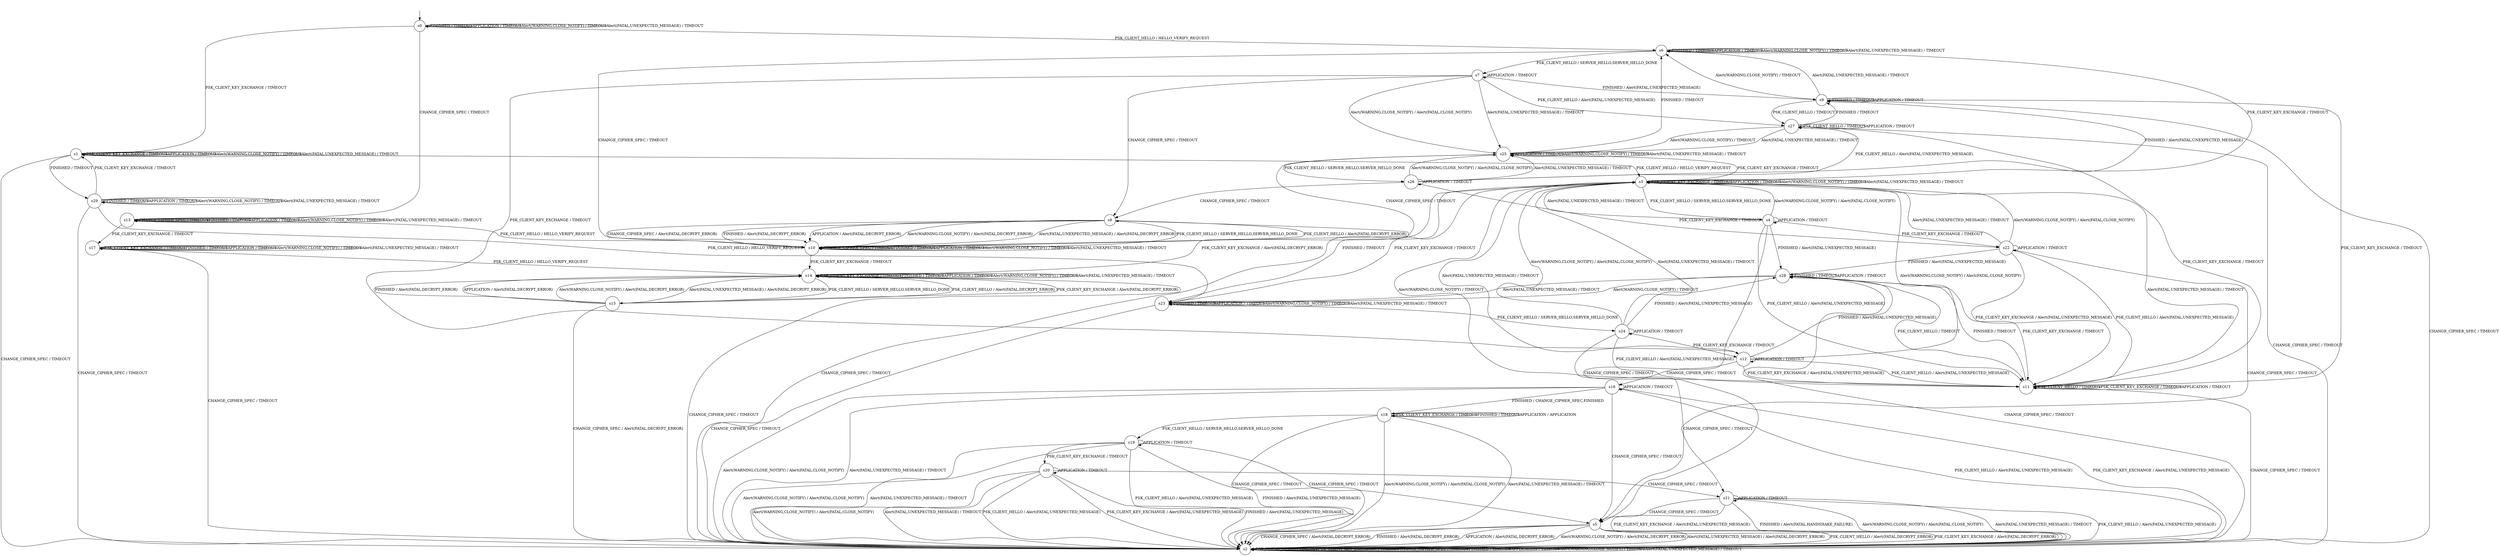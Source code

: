 digraph g {
__start0 [label="" shape="none"];

	s0 [shape="circle" label="s0"];
	s1 [shape="circle" label="s1"];
	s2 [shape="circle" label="s2"];
	s3 [shape="circle" label="s3"];
	s4 [shape="circle" label="s4"];
	s5 [shape="circle" label="s5"];
	s6 [shape="circle" label="s6"];
	s7 [shape="circle" label="s7"];
	s8 [shape="circle" label="s8"];
	s9 [shape="circle" label="s9"];
	s10 [shape="circle" label="s10"];
	s11 [shape="circle" label="s11"];
	s12 [shape="circle" label="s12"];
	s13 [shape="circle" label="s13"];
	s14 [shape="circle" label="s14"];
	s15 [shape="circle" label="s15"];
	s16 [shape="circle" label="s16"];
	s17 [shape="circle" label="s17"];
	s18 [shape="circle" label="s18"];
	s19 [shape="circle" label="s19"];
	s20 [shape="circle" label="s20"];
	s21 [shape="circle" label="s21"];
	s22 [shape="circle" label="s22"];
	s23 [shape="circle" label="s23"];
	s24 [shape="circle" label="s24"];
	s25 [shape="circle" label="s25"];
	s26 [shape="circle" label="s26"];
	s27 [shape="circle" label="s27"];
	s28 [shape="circle" label="s28"];
	s29 [shape="circle" label="s29"];
	s0 -> s6 [label="PSK_CLIENT_HELLO / HELLO_VERIFY_REQUEST"];
	s0 -> s1 [label="PSK_CLIENT_KEY_EXCHANGE / TIMEOUT"];
	s0 -> s13 [label="CHANGE_CIPHER_SPEC / TIMEOUT"];
	s0 -> s0 [label="FINISHED / TIMEOUT"];
	s0 -> s0 [label="APPLICATION / TIMEOUT"];
	s0 -> s0 [label="Alert(WARNING,CLOSE_NOTIFY) / TIMEOUT"];
	s0 -> s0 [label="Alert(FATAL,UNEXPECTED_MESSAGE) / TIMEOUT"];
	s1 -> s3 [label="PSK_CLIENT_HELLO / HELLO_VERIFY_REQUEST"];
	s1 -> s1 [label="PSK_CLIENT_KEY_EXCHANGE / TIMEOUT"];
	s1 -> s2 [label="CHANGE_CIPHER_SPEC / TIMEOUT"];
	s1 -> s29 [label="FINISHED / TIMEOUT"];
	s1 -> s1 [label="APPLICATION / TIMEOUT"];
	s1 -> s1 [label="Alert(WARNING,CLOSE_NOTIFY) / TIMEOUT"];
	s1 -> s1 [label="Alert(FATAL,UNEXPECTED_MESSAGE) / TIMEOUT"];
	s2 -> s2 [label="PSK_CLIENT_HELLO / TIMEOUT"];
	s2 -> s2 [label="PSK_CLIENT_KEY_EXCHANGE / TIMEOUT"];
	s2 -> s2 [label="CHANGE_CIPHER_SPEC / TIMEOUT"];
	s2 -> s2 [label="FINISHED / TIMEOUT"];
	s2 -> s2 [label="APPLICATION / TIMEOUT"];
	s2 -> s2 [label="Alert(WARNING,CLOSE_NOTIFY) / TIMEOUT"];
	s2 -> s2 [label="Alert(FATAL,UNEXPECTED_MESSAGE) / TIMEOUT"];
	s3 -> s4 [label="PSK_CLIENT_HELLO / SERVER_HELLO,SERVER_HELLO_DONE"];
	s3 -> s3 [label="PSK_CLIENT_KEY_EXCHANGE / TIMEOUT"];
	s3 -> s2 [label="CHANGE_CIPHER_SPEC / TIMEOUT"];
	s3 -> s23 [label="FINISHED / TIMEOUT"];
	s3 -> s3 [label="APPLICATION / TIMEOUT"];
	s3 -> s3 [label="Alert(WARNING,CLOSE_NOTIFY) / TIMEOUT"];
	s3 -> s3 [label="Alert(FATAL,UNEXPECTED_MESSAGE) / TIMEOUT"];
	s4 -> s11 [label="PSK_CLIENT_HELLO / Alert(FATAL,UNEXPECTED_MESSAGE)"];
	s4 -> s22 [label="PSK_CLIENT_KEY_EXCHANGE / TIMEOUT"];
	s4 -> s5 [label="CHANGE_CIPHER_SPEC / TIMEOUT"];
	s4 -> s28 [label="FINISHED / Alert(FATAL,UNEXPECTED_MESSAGE)"];
	s4 -> s4 [label="APPLICATION / TIMEOUT"];
	s4 -> s3 [label="Alert(WARNING,CLOSE_NOTIFY) / Alert(FATAL,CLOSE_NOTIFY)"];
	s4 -> s3 [label="Alert(FATAL,UNEXPECTED_MESSAGE) / TIMEOUT"];
	s5 -> s2 [label="PSK_CLIENT_HELLO / Alert(FATAL,DECRYPT_ERROR)"];
	s5 -> s2 [label="PSK_CLIENT_KEY_EXCHANGE / Alert(FATAL,DECRYPT_ERROR)"];
	s5 -> s2 [label="CHANGE_CIPHER_SPEC / Alert(FATAL,DECRYPT_ERROR)"];
	s5 -> s2 [label="FINISHED / Alert(FATAL,DECRYPT_ERROR)"];
	s5 -> s2 [label="APPLICATION / Alert(FATAL,DECRYPT_ERROR)"];
	s5 -> s2 [label="Alert(WARNING,CLOSE_NOTIFY) / Alert(FATAL,DECRYPT_ERROR)"];
	s5 -> s2 [label="Alert(FATAL,UNEXPECTED_MESSAGE) / Alert(FATAL,DECRYPT_ERROR)"];
	s6 -> s7 [label="PSK_CLIENT_HELLO / SERVER_HELLO,SERVER_HELLO_DONE"];
	s6 -> s3 [label="PSK_CLIENT_KEY_EXCHANGE / TIMEOUT"];
	s6 -> s10 [label="CHANGE_CIPHER_SPEC / TIMEOUT"];
	s6 -> s6 [label="FINISHED / TIMEOUT"];
	s6 -> s6 [label="APPLICATION / TIMEOUT"];
	s6 -> s6 [label="Alert(WARNING,CLOSE_NOTIFY) / TIMEOUT"];
	s6 -> s6 [label="Alert(FATAL,UNEXPECTED_MESSAGE) / TIMEOUT"];
	s7 -> s27 [label="PSK_CLIENT_HELLO / Alert(FATAL,UNEXPECTED_MESSAGE)"];
	s7 -> s12 [label="PSK_CLIENT_KEY_EXCHANGE / TIMEOUT"];
	s7 -> s8 [label="CHANGE_CIPHER_SPEC / TIMEOUT"];
	s7 -> s9 [label="FINISHED / Alert(FATAL,UNEXPECTED_MESSAGE)"];
	s7 -> s7 [label="APPLICATION / TIMEOUT"];
	s7 -> s25 [label="Alert(WARNING,CLOSE_NOTIFY) / Alert(FATAL,CLOSE_NOTIFY)"];
	s7 -> s25 [label="Alert(FATAL,UNEXPECTED_MESSAGE) / TIMEOUT"];
	s8 -> s10 [label="PSK_CLIENT_HELLO / Alert(FATAL,DECRYPT_ERROR)"];
	s8 -> s14 [label="PSK_CLIENT_KEY_EXCHANGE / Alert(FATAL,DECRYPT_ERROR)"];
	s8 -> s10 [label="CHANGE_CIPHER_SPEC / Alert(FATAL,DECRYPT_ERROR)"];
	s8 -> s10 [label="FINISHED / Alert(FATAL,DECRYPT_ERROR)"];
	s8 -> s10 [label="APPLICATION / Alert(FATAL,DECRYPT_ERROR)"];
	s8 -> s10 [label="Alert(WARNING,CLOSE_NOTIFY) / Alert(FATAL,DECRYPT_ERROR)"];
	s8 -> s10 [label="Alert(FATAL,UNEXPECTED_MESSAGE) / Alert(FATAL,DECRYPT_ERROR)"];
	s9 -> s27 [label="PSK_CLIENT_HELLO / TIMEOUT"];
	s9 -> s11 [label="PSK_CLIENT_KEY_EXCHANGE / TIMEOUT"];
	s9 -> s2 [label="CHANGE_CIPHER_SPEC / TIMEOUT"];
	s9 -> s9 [label="FINISHED / TIMEOUT"];
	s9 -> s9 [label="APPLICATION / TIMEOUT"];
	s9 -> s6 [label="Alert(WARNING,CLOSE_NOTIFY) / TIMEOUT"];
	s9 -> s6 [label="Alert(FATAL,UNEXPECTED_MESSAGE) / TIMEOUT"];
	s10 -> s8 [label="PSK_CLIENT_HELLO / SERVER_HELLO,SERVER_HELLO_DONE"];
	s10 -> s14 [label="PSK_CLIENT_KEY_EXCHANGE / TIMEOUT"];
	s10 -> s10 [label="CHANGE_CIPHER_SPEC / TIMEOUT"];
	s10 -> s10 [label="FINISHED / TIMEOUT"];
	s10 -> s10 [label="APPLICATION / TIMEOUT"];
	s10 -> s10 [label="Alert(WARNING,CLOSE_NOTIFY) / TIMEOUT"];
	s10 -> s10 [label="Alert(FATAL,UNEXPECTED_MESSAGE) / TIMEOUT"];
	s11 -> s11 [label="PSK_CLIENT_HELLO / TIMEOUT"];
	s11 -> s11 [label="PSK_CLIENT_KEY_EXCHANGE / TIMEOUT"];
	s11 -> s2 [label="CHANGE_CIPHER_SPEC / TIMEOUT"];
	s11 -> s28 [label="FINISHED / TIMEOUT"];
	s11 -> s11 [label="APPLICATION / TIMEOUT"];
	s11 -> s3 [label="Alert(WARNING,CLOSE_NOTIFY) / TIMEOUT"];
	s11 -> s3 [label="Alert(FATAL,UNEXPECTED_MESSAGE) / TIMEOUT"];
	s12 -> s11 [label="PSK_CLIENT_HELLO / Alert(FATAL,UNEXPECTED_MESSAGE)"];
	s12 -> s11 [label="PSK_CLIENT_KEY_EXCHANGE / Alert(FATAL,UNEXPECTED_MESSAGE)"];
	s12 -> s16 [label="CHANGE_CIPHER_SPEC / TIMEOUT"];
	s12 -> s28 [label="FINISHED / Alert(FATAL,UNEXPECTED_MESSAGE)"];
	s12 -> s12 [label="APPLICATION / TIMEOUT"];
	s12 -> s3 [label="Alert(WARNING,CLOSE_NOTIFY) / Alert(FATAL,CLOSE_NOTIFY)"];
	s12 -> s3 [label="Alert(FATAL,UNEXPECTED_MESSAGE) / TIMEOUT"];
	s13 -> s10 [label="PSK_CLIENT_HELLO / HELLO_VERIFY_REQUEST"];
	s13 -> s17 [label="PSK_CLIENT_KEY_EXCHANGE / TIMEOUT"];
	s13 -> s13 [label="CHANGE_CIPHER_SPEC / TIMEOUT"];
	s13 -> s13 [label="FINISHED / TIMEOUT"];
	s13 -> s13 [label="APPLICATION / TIMEOUT"];
	s13 -> s13 [label="Alert(WARNING,CLOSE_NOTIFY) / TIMEOUT"];
	s13 -> s13 [label="Alert(FATAL,UNEXPECTED_MESSAGE) / TIMEOUT"];
	s14 -> s15 [label="PSK_CLIENT_HELLO / SERVER_HELLO,SERVER_HELLO_DONE"];
	s14 -> s14 [label="PSK_CLIENT_KEY_EXCHANGE / TIMEOUT"];
	s14 -> s2 [label="CHANGE_CIPHER_SPEC / TIMEOUT"];
	s14 -> s14 [label="FINISHED / TIMEOUT"];
	s14 -> s14 [label="APPLICATION / TIMEOUT"];
	s14 -> s14 [label="Alert(WARNING,CLOSE_NOTIFY) / TIMEOUT"];
	s14 -> s14 [label="Alert(FATAL,UNEXPECTED_MESSAGE) / TIMEOUT"];
	s15 -> s14 [label="PSK_CLIENT_HELLO / Alert(FATAL,DECRYPT_ERROR)"];
	s15 -> s14 [label="PSK_CLIENT_KEY_EXCHANGE / Alert(FATAL,DECRYPT_ERROR)"];
	s15 -> s2 [label="CHANGE_CIPHER_SPEC / Alert(FATAL,DECRYPT_ERROR)"];
	s15 -> s14 [label="FINISHED / Alert(FATAL,DECRYPT_ERROR)"];
	s15 -> s14 [label="APPLICATION / Alert(FATAL,DECRYPT_ERROR)"];
	s15 -> s14 [label="Alert(WARNING,CLOSE_NOTIFY) / Alert(FATAL,DECRYPT_ERROR)"];
	s15 -> s14 [label="Alert(FATAL,UNEXPECTED_MESSAGE) / Alert(FATAL,DECRYPT_ERROR)"];
	s16 -> s2 [label="PSK_CLIENT_HELLO / Alert(FATAL,UNEXPECTED_MESSAGE)"];
	s16 -> s2 [label="PSK_CLIENT_KEY_EXCHANGE / Alert(FATAL,UNEXPECTED_MESSAGE)"];
	s16 -> s5 [label="CHANGE_CIPHER_SPEC / TIMEOUT"];
	s16 -> s18 [label="FINISHED / CHANGE_CIPHER_SPEC,FINISHED"];
	s16 -> s16 [label="APPLICATION / TIMEOUT"];
	s16 -> s2 [label="Alert(WARNING,CLOSE_NOTIFY) / Alert(FATAL,CLOSE_NOTIFY)"];
	s16 -> s2 [label="Alert(FATAL,UNEXPECTED_MESSAGE) / TIMEOUT"];
	s17 -> s14 [label="PSK_CLIENT_HELLO / HELLO_VERIFY_REQUEST"];
	s17 -> s17 [label="PSK_CLIENT_KEY_EXCHANGE / TIMEOUT"];
	s17 -> s2 [label="CHANGE_CIPHER_SPEC / TIMEOUT"];
	s17 -> s17 [label="FINISHED / TIMEOUT"];
	s17 -> s17 [label="APPLICATION / TIMEOUT"];
	s17 -> s17 [label="Alert(WARNING,CLOSE_NOTIFY) / TIMEOUT"];
	s17 -> s17 [label="Alert(FATAL,UNEXPECTED_MESSAGE) / TIMEOUT"];
	s18 -> s19 [label="PSK_CLIENT_HELLO / SERVER_HELLO,SERVER_HELLO_DONE"];
	s18 -> s18 [label="PSK_CLIENT_KEY_EXCHANGE / TIMEOUT"];
	s18 -> s2 [label="CHANGE_CIPHER_SPEC / TIMEOUT"];
	s18 -> s18 [label="FINISHED / TIMEOUT"];
	s18 -> s18 [label="APPLICATION / APPLICATION"];
	s18 -> s2 [label="Alert(WARNING,CLOSE_NOTIFY) / Alert(FATAL,CLOSE_NOTIFY)"];
	s18 -> s2 [label="Alert(FATAL,UNEXPECTED_MESSAGE) / TIMEOUT"];
	s19 -> s2 [label="PSK_CLIENT_HELLO / Alert(FATAL,UNEXPECTED_MESSAGE)"];
	s19 -> s20 [label="PSK_CLIENT_KEY_EXCHANGE / TIMEOUT"];
	s19 -> s5 [label="CHANGE_CIPHER_SPEC / TIMEOUT"];
	s19 -> s2 [label="FINISHED / Alert(FATAL,UNEXPECTED_MESSAGE)"];
	s19 -> s19 [label="APPLICATION / TIMEOUT"];
	s19 -> s2 [label="Alert(WARNING,CLOSE_NOTIFY) / Alert(FATAL,CLOSE_NOTIFY)"];
	s19 -> s2 [label="Alert(FATAL,UNEXPECTED_MESSAGE) / TIMEOUT"];
	s20 -> s2 [label="PSK_CLIENT_HELLO / Alert(FATAL,UNEXPECTED_MESSAGE)"];
	s20 -> s2 [label="PSK_CLIENT_KEY_EXCHANGE / Alert(FATAL,UNEXPECTED_MESSAGE)"];
	s20 -> s21 [label="CHANGE_CIPHER_SPEC / TIMEOUT"];
	s20 -> s2 [label="FINISHED / Alert(FATAL,UNEXPECTED_MESSAGE)"];
	s20 -> s20 [label="APPLICATION / TIMEOUT"];
	s20 -> s2 [label="Alert(WARNING,CLOSE_NOTIFY) / Alert(FATAL,CLOSE_NOTIFY)"];
	s20 -> s2 [label="Alert(FATAL,UNEXPECTED_MESSAGE) / TIMEOUT"];
	s21 -> s2 [label="PSK_CLIENT_HELLO / Alert(FATAL,UNEXPECTED_MESSAGE)"];
	s21 -> s2 [label="PSK_CLIENT_KEY_EXCHANGE / Alert(FATAL,UNEXPECTED_MESSAGE)"];
	s21 -> s5 [label="CHANGE_CIPHER_SPEC / TIMEOUT"];
	s21 -> s2 [label="FINISHED / Alert(FATAL,HANDSHAKE_FAILURE)"];
	s21 -> s21 [label="APPLICATION / TIMEOUT"];
	s21 -> s2 [label="Alert(WARNING,CLOSE_NOTIFY) / Alert(FATAL,CLOSE_NOTIFY)"];
	s21 -> s2 [label="Alert(FATAL,UNEXPECTED_MESSAGE) / TIMEOUT"];
	s22 -> s11 [label="PSK_CLIENT_HELLO / Alert(FATAL,UNEXPECTED_MESSAGE)"];
	s22 -> s11 [label="PSK_CLIENT_KEY_EXCHANGE / Alert(FATAL,UNEXPECTED_MESSAGE)"];
	s22 -> s21 [label="CHANGE_CIPHER_SPEC / TIMEOUT"];
	s22 -> s28 [label="FINISHED / Alert(FATAL,UNEXPECTED_MESSAGE)"];
	s22 -> s22 [label="APPLICATION / TIMEOUT"];
	s22 -> s3 [label="Alert(WARNING,CLOSE_NOTIFY) / Alert(FATAL,CLOSE_NOTIFY)"];
	s22 -> s3 [label="Alert(FATAL,UNEXPECTED_MESSAGE) / TIMEOUT"];
	s23 -> s24 [label="PSK_CLIENT_HELLO / SERVER_HELLO,SERVER_HELLO_DONE"];
	s23 -> s3 [label="PSK_CLIENT_KEY_EXCHANGE / TIMEOUT"];
	s23 -> s2 [label="CHANGE_CIPHER_SPEC / TIMEOUT"];
	s23 -> s23 [label="FINISHED / TIMEOUT"];
	s23 -> s23 [label="APPLICATION / TIMEOUT"];
	s23 -> s23 [label="Alert(WARNING,CLOSE_NOTIFY) / TIMEOUT"];
	s23 -> s23 [label="Alert(FATAL,UNEXPECTED_MESSAGE) / TIMEOUT"];
	s24 -> s11 [label="PSK_CLIENT_HELLO / Alert(FATAL,UNEXPECTED_MESSAGE)"];
	s24 -> s12 [label="PSK_CLIENT_KEY_EXCHANGE / TIMEOUT"];
	s24 -> s5 [label="CHANGE_CIPHER_SPEC / TIMEOUT"];
	s24 -> s28 [label="FINISHED / Alert(FATAL,UNEXPECTED_MESSAGE)"];
	s24 -> s24 [label="APPLICATION / TIMEOUT"];
	s24 -> s3 [label="Alert(WARNING,CLOSE_NOTIFY) / Alert(FATAL,CLOSE_NOTIFY)"];
	s24 -> s3 [label="Alert(FATAL,UNEXPECTED_MESSAGE) / TIMEOUT"];
	s25 -> s26 [label="PSK_CLIENT_HELLO / SERVER_HELLO,SERVER_HELLO_DONE"];
	s25 -> s3 [label="PSK_CLIENT_KEY_EXCHANGE / TIMEOUT"];
	s25 -> s10 [label="CHANGE_CIPHER_SPEC / TIMEOUT"];
	s25 -> s6 [label="FINISHED / TIMEOUT"];
	s25 -> s25 [label="APPLICATION / TIMEOUT"];
	s25 -> s25 [label="Alert(WARNING,CLOSE_NOTIFY) / TIMEOUT"];
	s25 -> s25 [label="Alert(FATAL,UNEXPECTED_MESSAGE) / TIMEOUT"];
	s26 -> s27 [label="PSK_CLIENT_HELLO / Alert(FATAL,UNEXPECTED_MESSAGE)"];
	s26 -> s22 [label="PSK_CLIENT_KEY_EXCHANGE / TIMEOUT"];
	s26 -> s8 [label="CHANGE_CIPHER_SPEC / TIMEOUT"];
	s26 -> s9 [label="FINISHED / Alert(FATAL,UNEXPECTED_MESSAGE)"];
	s26 -> s26 [label="APPLICATION / TIMEOUT"];
	s26 -> s25 [label="Alert(WARNING,CLOSE_NOTIFY) / Alert(FATAL,CLOSE_NOTIFY)"];
	s26 -> s25 [label="Alert(FATAL,UNEXPECTED_MESSAGE) / TIMEOUT"];
	s27 -> s27 [label="PSK_CLIENT_HELLO / TIMEOUT"];
	s27 -> s11 [label="PSK_CLIENT_KEY_EXCHANGE / TIMEOUT"];
	s27 -> s2 [label="CHANGE_CIPHER_SPEC / TIMEOUT"];
	s27 -> s9 [label="FINISHED / TIMEOUT"];
	s27 -> s27 [label="APPLICATION / TIMEOUT"];
	s27 -> s25 [label="Alert(WARNING,CLOSE_NOTIFY) / TIMEOUT"];
	s27 -> s25 [label="Alert(FATAL,UNEXPECTED_MESSAGE) / TIMEOUT"];
	s28 -> s11 [label="PSK_CLIENT_HELLO / TIMEOUT"];
	s28 -> s11 [label="PSK_CLIENT_KEY_EXCHANGE / TIMEOUT"];
	s28 -> s2 [label="CHANGE_CIPHER_SPEC / TIMEOUT"];
	s28 -> s28 [label="FINISHED / TIMEOUT"];
	s28 -> s28 [label="APPLICATION / TIMEOUT"];
	s28 -> s23 [label="Alert(WARNING,CLOSE_NOTIFY) / TIMEOUT"];
	s28 -> s23 [label="Alert(FATAL,UNEXPECTED_MESSAGE) / TIMEOUT"];
	s29 -> s23 [label="PSK_CLIENT_HELLO / HELLO_VERIFY_REQUEST"];
	s29 -> s1 [label="PSK_CLIENT_KEY_EXCHANGE / TIMEOUT"];
	s29 -> s2 [label="CHANGE_CIPHER_SPEC / TIMEOUT"];
	s29 -> s29 [label="FINISHED / TIMEOUT"];
	s29 -> s29 [label="APPLICATION / TIMEOUT"];
	s29 -> s29 [label="Alert(WARNING,CLOSE_NOTIFY) / TIMEOUT"];
	s29 -> s29 [label="Alert(FATAL,UNEXPECTED_MESSAGE) / TIMEOUT"];

__start0 -> s0;
}
